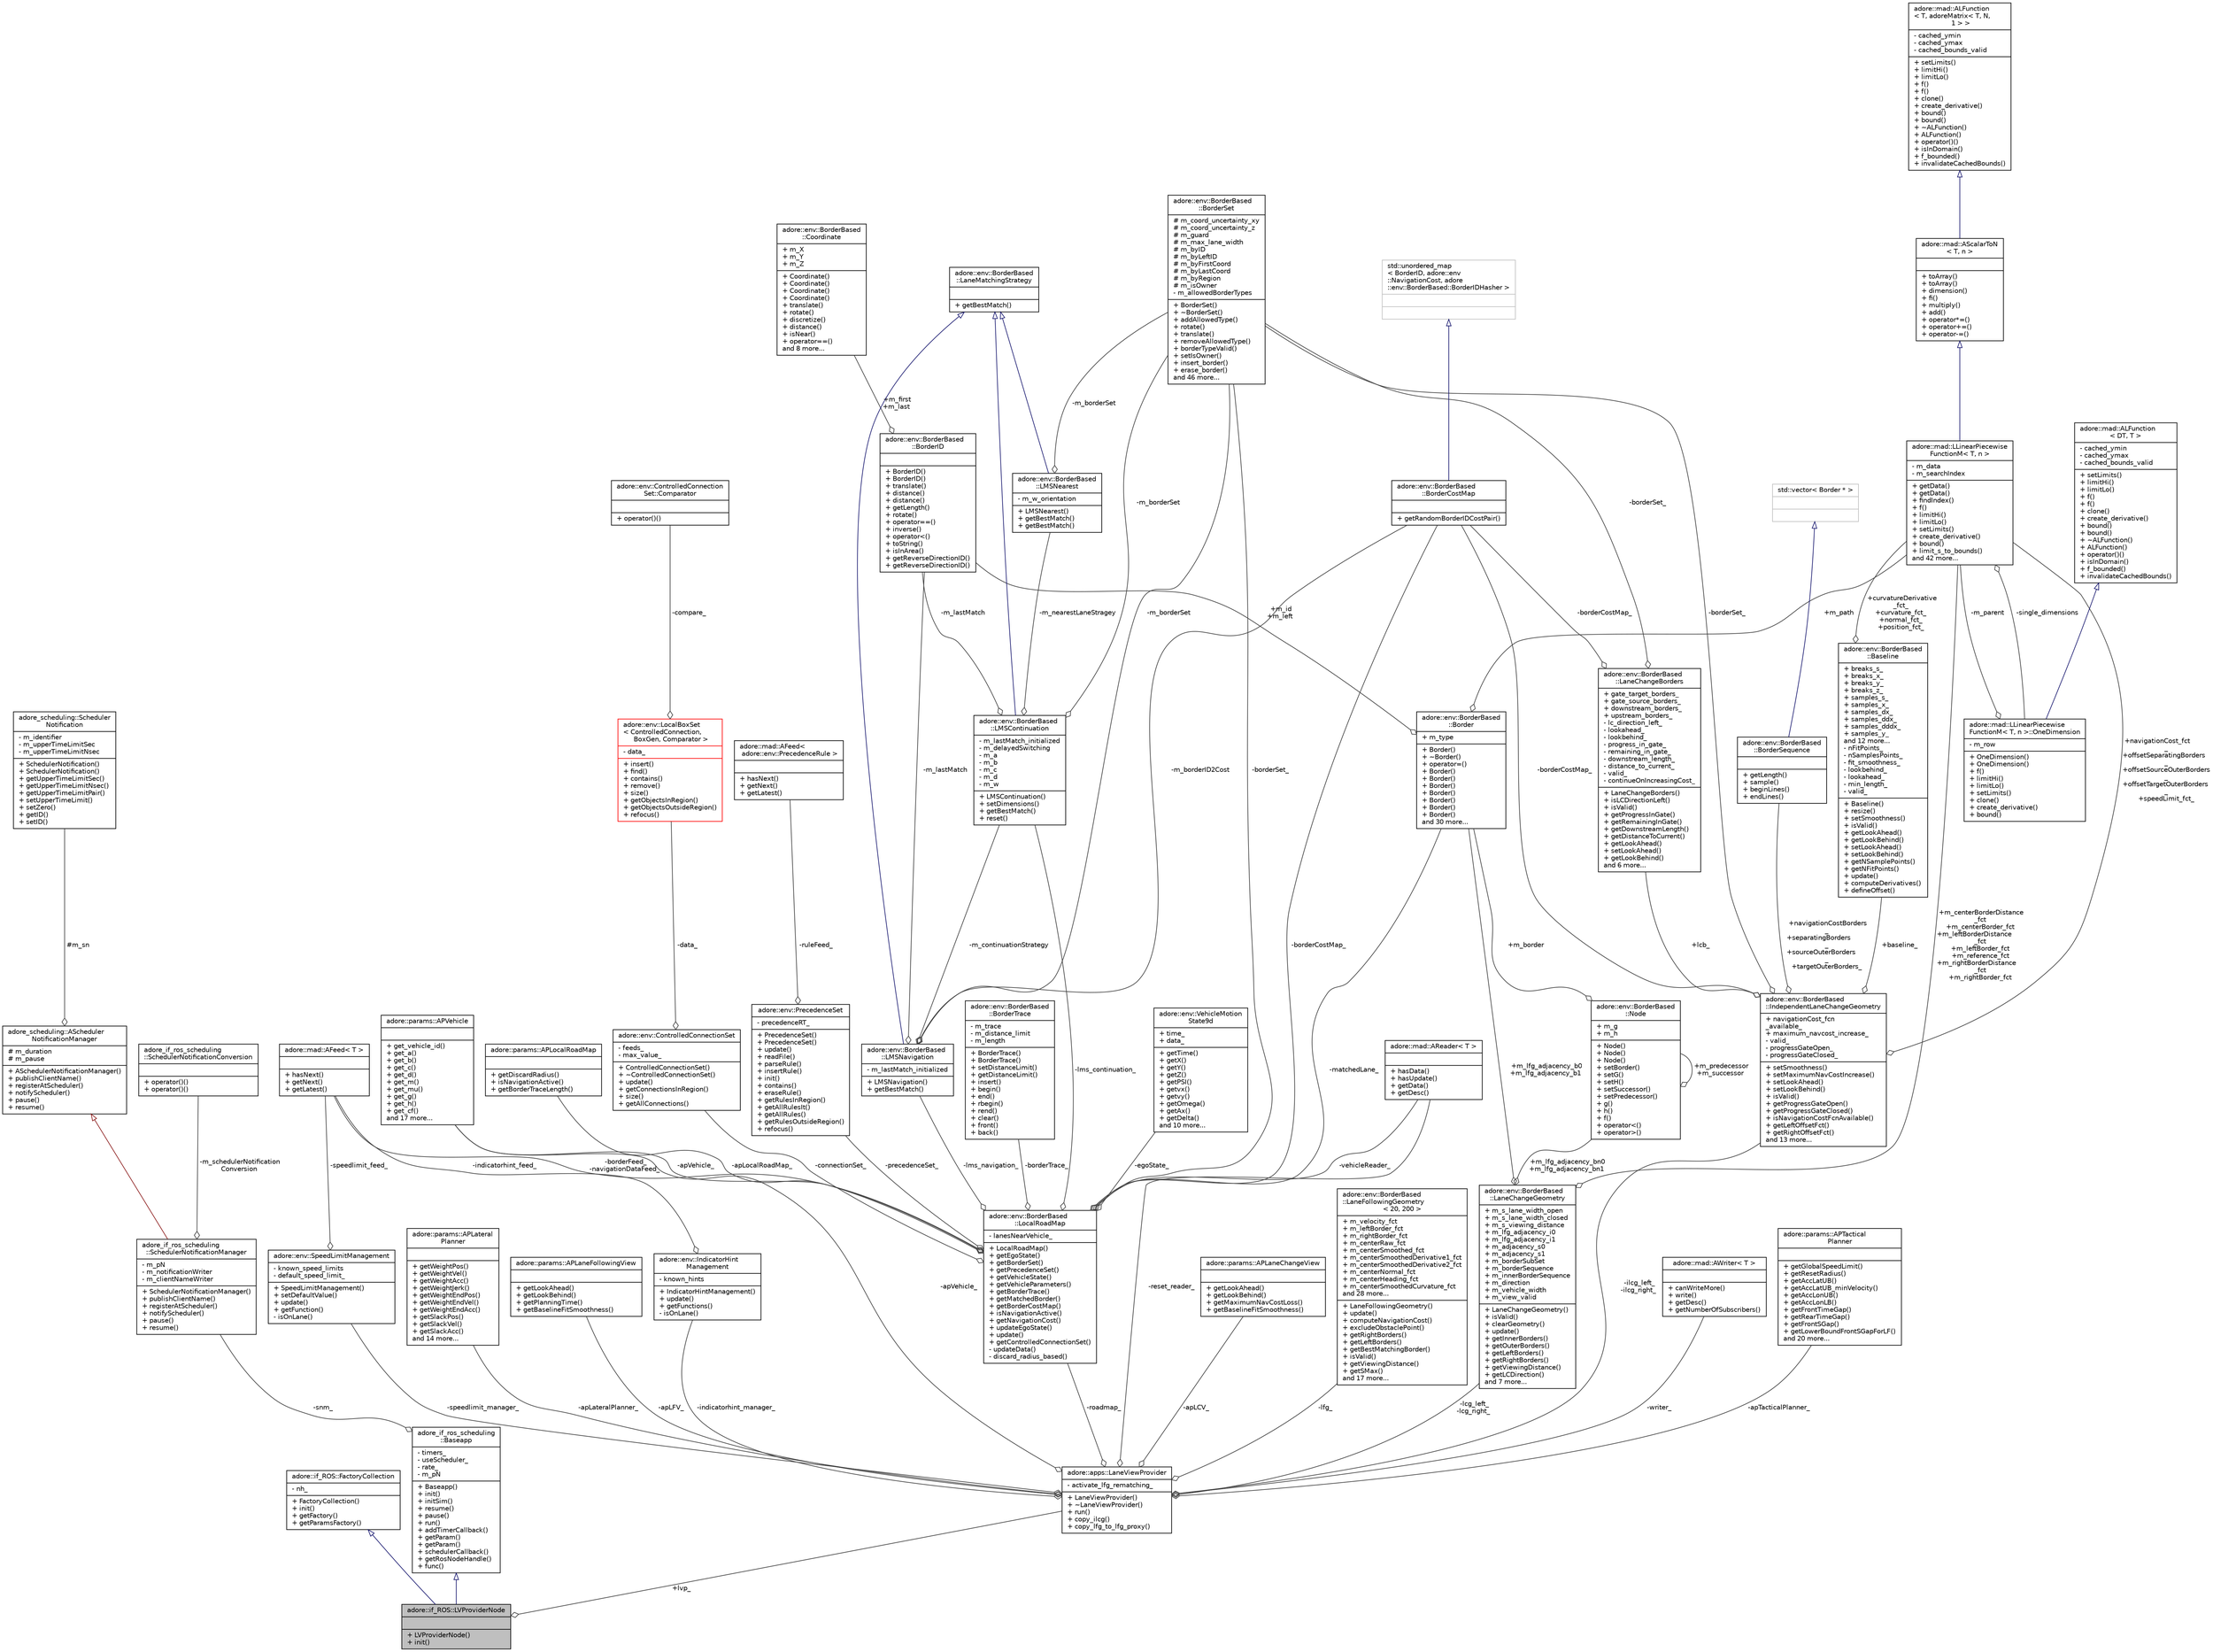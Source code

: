 digraph "adore::if_ROS::LVProviderNode"
{
 // LATEX_PDF_SIZE
  edge [fontname="Helvetica",fontsize="10",labelfontname="Helvetica",labelfontsize="10"];
  node [fontname="Helvetica",fontsize="10",shape=record];
  Node1 [label="{adore::if_ROS::LVProviderNode\n||+ LVProviderNode()\l+ init()\l}",height=0.2,width=0.4,color="black", fillcolor="grey75", style="filled", fontcolor="black",tooltip=" "];
  Node2 -> Node1 [dir="back",color="midnightblue",fontsize="10",style="solid",arrowtail="onormal",fontname="Helvetica"];
  Node2 [label="{adore::if_ROS::FactoryCollection\n|- nh_\l|+ FactoryCollection()\l+ init()\l+ getFactory()\l+ getParamsFactory()\l}",height=0.2,width=0.4,color="black", fillcolor="white", style="filled",URL="$classadore_1_1if__ROS_1_1FactoryCollection.html",tooltip=" "];
  Node3 -> Node1 [dir="back",color="midnightblue",fontsize="10",style="solid",arrowtail="onormal",fontname="Helvetica"];
  Node3 [label="{adore_if_ros_scheduling\l::Baseapp\n|- timers_\l- useScheduler_\l- rate_\l- m_pN\l|+ Baseapp()\l+ init()\l+ initSim()\l+ resume()\l+ pause()\l+ run()\l+ addTimerCallback()\l+ getParam()\l+ getParam()\l+ schedulerCallback()\l+ getRosNodeHandle()\l+ func()\l}",height=0.2,width=0.4,color="black", fillcolor="white", style="filled",URL="$classadore__if__ros__scheduling_1_1Baseapp.html",tooltip=" "];
  Node4 -> Node3 [color="grey25",fontsize="10",style="solid",label=" -snm_" ,arrowhead="odiamond",fontname="Helvetica"];
  Node4 [label="{adore_if_ros_scheduling\l::SchedulerNotificationManager\n|- m_pN\l- m_notificationWriter\l- m_clientNameWriter\l|+ SchedulerNotificationManager()\l+ publishClientName()\l+ registerAtScheduler()\l+ notifyScheduler()\l+ pause()\l+ resume()\l}",height=0.2,width=0.4,color="black", fillcolor="white", style="filled",URL="$classadore__if__ros__scheduling_1_1SchedulerNotificationManager.html",tooltip=" "];
  Node5 -> Node4 [dir="back",color="firebrick4",fontsize="10",style="solid",arrowtail="onormal",fontname="Helvetica"];
  Node5 [label="{adore_scheduling::AScheduler\lNotificationManager\n|# m_duration\l# m_pause\l|+ ASchedulerNotificationManager()\l+ publishClientName()\l+ registerAtScheduler()\l+ notifyScheduler()\l+ pause()\l+ resume()\l}",height=0.2,width=0.4,color="black", fillcolor="white", style="filled",URL="$classadore__scheduling_1_1ASchedulerNotificationManager.html",tooltip=" "];
  Node6 -> Node5 [color="grey25",fontsize="10",style="solid",label=" #m_sn" ,arrowhead="odiamond",fontname="Helvetica"];
  Node6 [label="{adore_scheduling::Scheduler\lNotification\n|- m_identifier\l- m_upperTimeLimitSec\l- m_upperTimeLimitNsec\l|+ SchedulerNotification()\l+ SchedulerNotification()\l+ getUpperTimeLimitSec()\l+ getUpperTimeLimitNsec()\l+ getUpperTimeLimitPair()\l+ setUpperTimeLimit()\l+ setZero()\l+ getID()\l+ setID()\l}",height=0.2,width=0.4,color="black", fillcolor="white", style="filled",URL="$classadore__scheduling_1_1SchedulerNotification.html",tooltip=" "];
  Node7 -> Node4 [color="grey25",fontsize="10",style="solid",label=" -m_schedulerNotification\lConversion" ,arrowhead="odiamond",fontname="Helvetica"];
  Node7 [label="{adore_if_ros_scheduling\l::SchedulerNotificationConversion\n||+ operator()()\l+ operator()()\l}",height=0.2,width=0.4,color="black", fillcolor="white", style="filled",URL="$classadore__if__ros__scheduling_1_1SchedulerNotificationConversion.html",tooltip=" "];
  Node8 -> Node1 [color="grey25",fontsize="10",style="solid",label=" +lvp_" ,arrowhead="odiamond",fontname="Helvetica"];
  Node8 [label="{adore::apps::LaneViewProvider\n|- activate_lfg_rematching_\l|+ LaneViewProvider()\l+ ~LaneViewProvider()\l+ run()\l+ copy_ilcg()\l+ copy_lfg_to_lfg_proxy()\l}",height=0.2,width=0.4,color="black", fillcolor="white", style="filled",URL="$classadore_1_1apps_1_1LaneViewProvider.html",tooltip="A node which computes lanefollowing and lanechange geometry and provides the results to subsequent mo..."];
  Node9 -> Node8 [color="grey25",fontsize="10",style="solid",label=" -reset_reader_" ,arrowhead="odiamond",fontname="Helvetica"];
  Node9 [label="{adore::mad::AReader\< T \>\n||+ hasData()\l+ hasUpdate()\l+ getData()\l+ getDesc()\l}",height=0.2,width=0.4,color="black", fillcolor="white", style="filled",URL="$classadore_1_1mad_1_1AReader.html",tooltip=" "];
  Node10 -> Node8 [color="grey25",fontsize="10",style="solid",label=" -apVehicle_" ,arrowhead="odiamond",fontname="Helvetica"];
  Node10 [label="{adore::params::APVehicle\n||+ get_vehicle_id()\l+ get_a()\l+ get_b()\l+ get_c()\l+ get_d()\l+ get_m()\l+ get_mu()\l+ get_g()\l+ get_h()\l+ get_cf()\land 17 more...\l}",height=0.2,width=0.4,color="black", fillcolor="white", style="filled",URL="$classadore_1_1params_1_1APVehicle.html",tooltip="abstract class for vehicle configuration related paremeters"];
  Node11 -> Node8 [color="grey25",fontsize="10",style="solid",label=" -writer_" ,arrowhead="odiamond",fontname="Helvetica"];
  Node11 [label="{adore::mad::AWriter\< T \>\n||+ canWriteMore()\l+ write()\l+ getDesc()\l+ getNumberOfSubscribers()\l}",height=0.2,width=0.4,color="black", fillcolor="white", style="filled",URL="$classadore_1_1mad_1_1AWriter.html",tooltip=" "];
  Node12 -> Node8 [color="grey25",fontsize="10",style="solid",label=" -apTacticalPlanner_" ,arrowhead="odiamond",fontname="Helvetica"];
  Node12 [label="{adore::params::APTactical\lPlanner\n||+ getGlobalSpeedLimit()\l+ getResetRadius()\l+ getAccLatUB()\l+ getAccLatUB_minVelocity()\l+ getAccLonUB()\l+ getAccLonLB()\l+ getFrontTimeGap()\l+ getRearTimeGap()\l+ getFrontSGap()\l+ getLowerBoundFrontSGapForLF()\land 20 more...\l}",height=0.2,width=0.4,color="black", fillcolor="white", style="filled",URL="$classadore_1_1params_1_1APTacticalPlanner.html",tooltip="abstract classs containing parameters to configure aspects and constraints of the tactical planner"];
  Node13 -> Node8 [color="grey25",fontsize="10",style="solid",label=" -speedlimit_manager_" ,arrowhead="odiamond",fontname="Helvetica"];
  Node13 [label="{adore::env::SpeedLimitManagement\n|- known_speed_limits\l- default_speed_limit_\l|+ SpeedLimitManagement()\l+ setDefaultValue()\l+ update()\l+ getFunction()\l- isOnLane()\l}",height=0.2,width=0.4,color="black", fillcolor="white", style="filled",URL="$classadore_1_1env_1_1SpeedLimitManagement.html",tooltip="automatically manage speed limit information based on current vehicle position"];
  Node14 -> Node13 [color="grey25",fontsize="10",style="solid",label=" -speedlimit_feed_" ,arrowhead="odiamond",fontname="Helvetica"];
  Node14 [label="{adore::mad::AFeed\< T \>\n||+ hasNext()\l+ getNext()\l+ getLatest()\l}",height=0.2,width=0.4,color="black", fillcolor="white", style="filled",URL="$classadore_1_1mad_1_1AFeed.html",tooltip=" "];
  Node15 -> Node8 [color="grey25",fontsize="10",style="solid",label=" -apLateralPlanner_" ,arrowhead="odiamond",fontname="Helvetica"];
  Node15 [label="{adore::params::APLateral\lPlanner\n||+ getWeightPos()\l+ getWeightVel()\l+ getWeightAcc()\l+ getWeightJerk()\l+ getWeightEndPos()\l+ getWeightEndVel()\l+ getWeightEndAcc()\l+ getSlackPos()\l+ getSlackVel()\l+ getSlackAcc()\land 14 more...\l}",height=0.2,width=0.4,color="black", fillcolor="white", style="filled",URL="$classadore_1_1params_1_1APLateralPlanner.html",tooltip="abstract class containing parameters related to configuring the lateral planner"];
  Node16 -> Node8 [color="grey25",fontsize="10",style="solid",label=" -apLFV_" ,arrowhead="odiamond",fontname="Helvetica"];
  Node16 [label="{adore::params::APLaneFollowingView\n||+ getLookAhead()\l+ getLookBehind()\l+ getPlanningTime()\l+ getBaselineFitSmoothness()\l}",height=0.2,width=0.4,color="black", fillcolor="white", style="filled",URL="$classadore_1_1params_1_1APLaneFollowingView.html",tooltip="abstract class containing parameters for a lane following view"];
  Node17 -> Node8 [color="grey25",fontsize="10",style="solid",label=" -lcg_left_\n-lcg_right_" ,arrowhead="odiamond",fontname="Helvetica"];
  Node17 [label="{adore::env::BorderBased\l::LaneChangeGeometry\n|+ m_s_lane_width_open\l+ m_s_lane_width_closed\l+ m_s_viewing_distance\l+ m_lfg_adjacency_i0\l+ m_lfg_adjacency_i1\l+ m_adjacency_s0\l+ m_adjacency_s1\l+ m_borderSubSet\l+ m_borderSequence\l+ m_innerBorderSequence\l+ m_direction\l+ m_vehicle_width\l+ m_view_valid\l|+ LaneChangeGeometry()\l+ isValid()\l+ clearGeometry()\l+ update()\l+ getInnerBorders()\l+ getOuterBorders()\l+ getLeftBorders()\l+ getRightBorders()\l+ getViewingDistance()\l+ getLCDirection()\land 7 more...\l}",height=0.2,width=0.4,color="black", fillcolor="white", style="filled",URL="$classadore_1_1env_1_1BorderBased_1_1LaneChangeGeometry.html",tooltip="A class with a geometry description of a lane next to the current lane."];
  Node18 -> Node17 [color="grey25",fontsize="10",style="solid",label=" +m_lfg_adjacency_bn0\n+m_lfg_adjacency_bn1" ,arrowhead="odiamond",fontname="Helvetica"];
  Node18 [label="{adore::env::BorderBased\l::Node\n|+ m_g\l+ m_h\l|+ Node()\l+ Node()\l+ Node()\l+ setBorder()\l+ setG()\l+ setH()\l+ setSuccessor()\l+ setPredecessor()\l+ g()\l+ h()\l+ f()\l+ operator\<()\l+ operator\>()\l}",height=0.2,width=0.4,color="black", fillcolor="white", style="filled",URL="$structadore_1_1env_1_1BorderBased_1_1Node.html",tooltip=" "];
  Node18 -> Node18 [color="grey25",fontsize="10",style="solid",label=" +m_predecessor\n+m_successor" ,arrowhead="odiamond",fontname="Helvetica"];
  Node19 -> Node18 [color="grey25",fontsize="10",style="solid",label=" +m_border" ,arrowhead="odiamond",fontname="Helvetica"];
  Node19 [label="{adore::env::BorderBased\l::Border\n|+ m_type\l|+ Border()\l+ ~Border()\l+ operator=()\l+ Border()\l+ Border()\l+ Border()\l+ Border()\l+ Border()\l+ Border()\l+ Border()\land 30 more...\l}",height=0.2,width=0.4,color="black", fillcolor="white", style="filled",URL="$structadore_1_1env_1_1BorderBased_1_1Border.html",tooltip="The border struct contains data of the smallest."];
  Node20 -> Node19 [color="grey25",fontsize="10",style="solid",label=" +m_path" ,arrowhead="odiamond",fontname="Helvetica"];
  Node20 [label="{adore::mad::LLinearPiecewise\lFunctionM\< T, n \>\n|- m_data\l- m_searchIndex\l|+ getData()\l+ getData()\l+ findIndex()\l+ f()\l+ limitHi()\l+ limitLo()\l+ setLimits()\l+ create_derivative()\l+ bound()\l+ limit_s_to_bounds()\land 42 more...\l}",height=0.2,width=0.4,color="black", fillcolor="white", style="filled",URL="$classadore_1_1mad_1_1LLinearPiecewiseFunctionM.html",tooltip=" "];
  Node21 -> Node20 [dir="back",color="midnightblue",fontsize="10",style="solid",arrowtail="onormal",fontname="Helvetica"];
  Node21 [label="{adore::mad::AScalarToN\l\< T, n \>\n||+ toArray()\l+ toArray()\l+ dimension()\l+ fi()\l+ multiply()\l+ add()\l+ operator*=()\l+ operator+=()\l+ operator-=()\l}",height=0.2,width=0.4,color="black", fillcolor="white", style="filled",URL="$classadore_1_1mad_1_1AScalarToN.html",tooltip=" "];
  Node22 -> Node21 [dir="back",color="midnightblue",fontsize="10",style="solid",arrowtail="onormal",fontname="Helvetica"];
  Node22 [label="{adore::mad::ALFunction\l\< T, adoreMatrix\< T, N,\l 1 \> \>\n|- cached_ymin\l- cached_ymax\l- cached_bounds_valid\l|+ setLimits()\l+ limitHi()\l+ limitLo()\l+ f()\l+ f()\l+ clone()\l+ create_derivative()\l+ bound()\l+ bound()\l+ ~ALFunction()\l+ ALFunction()\l+ operator()()\l+ isInDomain()\l+ f_bounded()\l+ invalidateCachedBounds()\l}",height=0.2,width=0.4,color="black", fillcolor="white", style="filled",URL="$classadore_1_1mad_1_1ALFunction.html",tooltip=" "];
  Node23 -> Node20 [color="grey25",fontsize="10",style="solid",label=" -single_dimensions" ,arrowhead="odiamond",fontname="Helvetica"];
  Node23 [label="{adore::mad::LLinearPiecewise\lFunctionM\< T, n \>::OneDimension\n|- m_row\l|+ OneDimension()\l+ OneDimension()\l+ f()\l+ limitHi()\l+ limitLo()\l+ setLimits()\l+ clone()\l+ create_derivative()\l+ bound()\l}",height=0.2,width=0.4,color="black", fillcolor="white", style="filled",URL="$classadore_1_1mad_1_1LLinearPiecewiseFunctionM_1_1OneDimension.html",tooltip=" "];
  Node24 -> Node23 [dir="back",color="midnightblue",fontsize="10",style="solid",arrowtail="onormal",fontname="Helvetica"];
  Node24 [label="{adore::mad::ALFunction\l\< DT, T \>\n|- cached_ymin\l- cached_ymax\l- cached_bounds_valid\l|+ setLimits()\l+ limitHi()\l+ limitLo()\l+ f()\l+ f()\l+ clone()\l+ create_derivative()\l+ bound()\l+ bound()\l+ ~ALFunction()\l+ ALFunction()\l+ operator()()\l+ isInDomain()\l+ f_bounded()\l+ invalidateCachedBounds()\l}",height=0.2,width=0.4,color="black", fillcolor="white", style="filled",URL="$classadore_1_1mad_1_1ALFunction.html",tooltip=" "];
  Node20 -> Node23 [color="grey25",fontsize="10",style="solid",label=" -m_parent" ,arrowhead="odiamond",fontname="Helvetica"];
  Node25 -> Node19 [color="grey25",fontsize="10",style="solid",label=" +m_id\n+m_left" ,arrowhead="odiamond",fontname="Helvetica"];
  Node25 [label="{adore::env::BorderBased\l::BorderID\n||+ BorderID()\l+ BorderID()\l+ translate()\l+ distance()\l+ distance()\l+ getLength()\l+ rotate()\l+ operator==()\l+ inverse()\l+ operator\<()\l+ toString()\l+ isInArea()\l+ getReverseDirectionID()\l+ getReverseDirectionID()\l}",height=0.2,width=0.4,color="black", fillcolor="white", style="filled",URL="$structadore_1_1env_1_1BorderBased_1_1BorderID.html",tooltip="This struct identifies a Border by the coordinates of the starting and the end point."];
  Node26 -> Node25 [color="grey25",fontsize="10",style="solid",label=" +m_first\n+m_last" ,arrowhead="odiamond",fontname="Helvetica"];
  Node26 [label="{adore::env::BorderBased\l::Coordinate\n|+ m_X\l+ m_Y\l+ m_Z\l|+ Coordinate()\l+ Coordinate()\l+ Coordinate()\l+ Coordinate()\l+ translate()\l+ rotate()\l+ discretize()\l+ distance()\l+ isNear()\l+ operator==()\land 8 more...\l}",height=0.2,width=0.4,color="black", fillcolor="white", style="filled",URL="$structadore_1_1env_1_1BorderBased_1_1Coordinate.html",tooltip="This struct represents 3-dimensional coordines."];
  Node20 -> Node17 [color="grey25",fontsize="10",style="solid",label=" +m_centerBorderDistance\l_fct\n+m_centerBorder_fct\n+m_leftBorderDistance\l_fct\n+m_leftBorder_fct\n+m_reference_fct\n+m_rightBorderDistance\l_fct\n+m_rightBorder_fct" ,arrowhead="odiamond",fontname="Helvetica"];
  Node19 -> Node17 [color="grey25",fontsize="10",style="solid",label=" +m_lfg_adjacency_b0\n+m_lfg_adjacency_b1" ,arrowhead="odiamond",fontname="Helvetica"];
  Node27 -> Node8 [color="grey25",fontsize="10",style="solid",label=" -indicatorhint_manager_" ,arrowhead="odiamond",fontname="Helvetica"];
  Node27 [label="{adore::env::IndicatorHint\lManagement\n|- known_hints\l|+ IndicatorHintManagement()\l+ update()\l+ getFunctions()\l- isOnLane()\l}",height=0.2,width=0.4,color="black", fillcolor="white", style="filled",URL="$classadore_1_1env_1_1IndicatorHintManagement.html",tooltip="automatically manage indicator hints based on current vehicle position"];
  Node14 -> Node27 [color="grey25",fontsize="10",style="solid",label=" -indicatorhint_feed_" ,arrowhead="odiamond",fontname="Helvetica"];
  Node28 -> Node8 [color="grey25",fontsize="10",style="solid",label=" -roadmap_" ,arrowhead="odiamond",fontname="Helvetica"];
  Node28 [label="{adore::env::BorderBased\l::LocalRoadMap\n|- lanesNearVehicle_\l|+ LocalRoadMap()\l+ getEgoState()\l+ getBorderSet()\l+ getPrecedenceSet()\l+ getVehicleState()\l+ getVehicleParameters()\l+ getBorderTrace()\l+ getMatchedBorder()\l+ getBorderCostMap()\l+ isNavigationActive()\l+ getNavigationCost()\l+ updateEgoState()\l+ update()\l+ getControlledConnectionSet()\l- updateData()\l- discard_radius_based()\l}",height=0.2,width=0.4,color="black", fillcolor="white", style="filled",URL="$classadore_1_1env_1_1BorderBased_1_1LocalRoadMap.html",tooltip=" "];
  Node29 -> Node28 [color="grey25",fontsize="10",style="solid",label=" -borderTrace_" ,arrowhead="odiamond",fontname="Helvetica"];
  Node29 [label="{adore::env::BorderBased\l::BorderTrace\n|- m_trace\l- m_distance_limit\l- m_length\l|+ BorderTrace()\l+ BorderTrace()\l+ setDistanceLimit()\l+ getDistanceLimit()\l+ insert()\l+ begin()\l+ end()\l+ rbegin()\l+ rend()\l+ clear()\l+ front()\l+ back()\l}",height=0.2,width=0.4,color="black", fillcolor="white", style="filled",URL="$classadore_1_1env_1_1BorderBased_1_1BorderTrace.html",tooltip=" "];
  Node9 -> Node28 [color="grey25",fontsize="10",style="solid",label=" -vehicleReader_" ,arrowhead="odiamond",fontname="Helvetica"];
  Node30 -> Node28 [color="grey25",fontsize="10",style="solid",label=" -egoState_" ,arrowhead="odiamond",fontname="Helvetica"];
  Node30 [label="{adore::env::VehicleMotion\lState9d\n|+ time_\l+ data_\l|+ getTime()\l+ getX()\l+ getY()\l+ getZ()\l+ getPSI()\l+ getvx()\l+ getvy()\l+ getOmega()\l+ getAx()\l+ getDelta()\land 10 more...\l}",height=0.2,width=0.4,color="black", fillcolor="white", style="filled",URL="$structadore_1_1env_1_1VehicleMotionState9d.html",tooltip="This struct holds the motion state of the vehicle in 9d."];
  Node31 -> Node28 [color="grey25",fontsize="10",style="solid",label=" -precedenceSet_" ,arrowhead="odiamond",fontname="Helvetica"];
  Node31 [label="{adore::env::PrecedenceSet\n|- precedenceRT_\l|+ PrecedenceSet()\l+ PrecedenceSet()\l+ update()\l+ readFile()\l+ parseRule()\l+ insertRule()\l+ init()\l+ contains()\l+ eraseRule()\l+ getRulesInRegion()\l+ getAllRulesIt()\l+ getAllRules()\l+ getRulesOutsideRegion()\l+ refocus()\l}",height=0.2,width=0.4,color="black", fillcolor="white", style="filled",URL="$classadore_1_1env_1_1PrecedenceSet.html",tooltip="PrecedenceSet contains PrecedenceRules, indexed by the area they affect."];
  Node32 -> Node31 [color="grey25",fontsize="10",style="solid",label=" -ruleFeed_" ,arrowhead="odiamond",fontname="Helvetica"];
  Node32 [label="{adore::mad::AFeed\<\l adore::env::PrecedenceRule \>\n||+ hasNext()\l+ getNext()\l+ getLatest()\l}",height=0.2,width=0.4,color="black", fillcolor="white", style="filled",URL="$classadore_1_1mad_1_1AFeed.html",tooltip=" "];
  Node33 -> Node28 [color="grey25",fontsize="10",style="solid",label=" -borderSet_" ,arrowhead="odiamond",fontname="Helvetica"];
  Node33 [label="{adore::env::BorderBased\l::BorderSet\n|# m_coord_uncertainty_xy\l# m_coord_uncertainty_z\l# m_guard\l# m_max_lane_width\l# m_byID\l# m_byLeftID\l# m_byFirstCoord\l# m_byLastCoord\l# m_byRegion\l# m_isOwner\l- m_allowedBorderTypes\l|+ BorderSet()\l+ ~BorderSet()\l+ addAllowedType()\l+ rotate()\l+ translate()\l+ removeAllowedType()\l+ borderTypeValid()\l+ setIsOwner()\l+ insert_border()\l+ erase_border()\land 46 more...\l}",height=0.2,width=0.4,color="black", fillcolor="white", style="filled",URL="$classadore_1_1env_1_1BorderBased_1_1BorderSet.html",tooltip="efficiently store borders in boost R-tree"];
  Node10 -> Node28 [color="grey25",fontsize="10",style="solid",label=" -apVehicle_" ,arrowhead="odiamond",fontname="Helvetica"];
  Node34 -> Node28 [color="grey25",fontsize="10",style="solid",label=" -borderCostMap_" ,arrowhead="odiamond",fontname="Helvetica"];
  Node34 [label="{adore::env::BorderBased\l::BorderCostMap\n||+ getRandomBorderIDCostPair()\l}",height=0.2,width=0.4,color="black", fillcolor="white", style="filled",URL="$classadore_1_1env_1_1BorderBased_1_1BorderCostMap.html",tooltip=" "];
  Node35 -> Node34 [dir="back",color="midnightblue",fontsize="10",style="solid",arrowtail="onormal",fontname="Helvetica"];
  Node35 [label="{std::unordered_map\l\< BorderID, adore::env\l::NavigationCost, adore\l::env::BorderBased::BorderIDHasher \>\n||}",height=0.2,width=0.4,color="grey75", fillcolor="white", style="filled",tooltip=" "];
  Node14 -> Node28 [color="grey25",fontsize="10",style="solid",label=" -borderFeed_\n-navigationDataFeed_" ,arrowhead="odiamond",fontname="Helvetica"];
  Node36 -> Node28 [color="grey25",fontsize="10",style="solid",label=" -lms_continuation_" ,arrowhead="odiamond",fontname="Helvetica"];
  Node36 [label="{adore::env::BorderBased\l::LMSContinuation\n|- m_lastMatch_initialized\l- m_delayedSwitching\l- m_a\l- m_b\l- m_c\l- m_d\l- m_w\l|+ LMSContinuation()\l+ setDimensions()\l+ getBestMatch()\l+ reset()\l}",height=0.2,width=0.4,color="black", fillcolor="white", style="filled",URL="$classadore_1_1env_1_1BorderBased_1_1LMSContinuation.html",tooltip=" "];
  Node37 -> Node36 [dir="back",color="midnightblue",fontsize="10",style="solid",arrowtail="onormal",fontname="Helvetica"];
  Node37 [label="{adore::env::BorderBased\l::LaneMatchingStrategy\n||+ getBestMatch()\l}",height=0.2,width=0.4,color="black", fillcolor="white", style="filled",URL="$classadore_1_1env_1_1BorderBased_1_1LaneMatchingStrategy.html",tooltip=" "];
  Node33 -> Node36 [color="grey25",fontsize="10",style="solid",label=" -m_borderSet" ,arrowhead="odiamond",fontname="Helvetica"];
  Node25 -> Node36 [color="grey25",fontsize="10",style="solid",label=" -m_lastMatch" ,arrowhead="odiamond",fontname="Helvetica"];
  Node38 -> Node36 [color="grey25",fontsize="10",style="solid",label=" -m_nearestLaneStragey" ,arrowhead="odiamond",fontname="Helvetica"];
  Node38 [label="{adore::env::BorderBased\l::LMSNearest\n|- m_w_orientation\l|+ LMSNearest()\l+ getBestMatch()\l+ getBestMatch()\l}",height=0.2,width=0.4,color="black", fillcolor="white", style="filled",URL="$classadore_1_1env_1_1BorderBased_1_1LMSNearest.html",tooltip=" "];
  Node37 -> Node38 [dir="back",color="midnightblue",fontsize="10",style="solid",arrowtail="onormal",fontname="Helvetica"];
  Node33 -> Node38 [color="grey25",fontsize="10",style="solid",label=" -m_borderSet" ,arrowhead="odiamond",fontname="Helvetica"];
  Node19 -> Node28 [color="grey25",fontsize="10",style="solid",label=" -matchedLane_" ,arrowhead="odiamond",fontname="Helvetica"];
  Node39 -> Node28 [color="grey25",fontsize="10",style="solid",label=" -connectionSet_" ,arrowhead="odiamond",fontname="Helvetica"];
  Node39 [label="{adore::env::ControlledConnectionSet\n|- feeds_\l- max_value_\l|+ ControlledConnectionSet()\l+ ~ControlledConnectionSet()\l+ update()\l+ getConnectionsInRegion()\l+ size()\l+ getAllConnections()\l}",height=0.2,width=0.4,color="black", fillcolor="white", style="filled",URL="$classadore_1_1env_1_1ControlledConnectionSet.html",tooltip=" "];
  Node40 -> Node39 [color="grey25",fontsize="10",style="solid",label=" -data_" ,arrowhead="odiamond",fontname="Helvetica"];
  Node40 [label="{adore::env::LocalBoxSet\l\< ControlledConnection,\l BoxGen, Comparator \>\n|- data_\l|+ insert()\l+ find()\l+ contains()\l+ remove()\l+ size()\l+ getObjectsInRegion()\l+ getObjectsOutsideRegion()\l+ refocus()\l}",height=0.2,width=0.4,color="red", fillcolor="white", style="filled",URL="$classadore_1_1env_1_1LocalBoxSet.html",tooltip=" "];
  Node41 -> Node40 [color="grey25",fontsize="10",style="solid",label=" -compare_" ,arrowhead="odiamond",fontname="Helvetica"];
  Node41 [label="{adore::env::ControlledConnection\lSet::Comparator\n||+ operator()()\l}",height=0.2,width=0.4,color="black", fillcolor="white", style="filled",URL="$structadore_1_1env_1_1ControlledConnectionSet_1_1Comparator.html",tooltip=" "];
  Node43 -> Node28 [color="grey25",fontsize="10",style="solid",label=" -apLocalRoadMap_" ,arrowhead="odiamond",fontname="Helvetica"];
  Node43 [label="{adore::params::APLocalRoadMap\n||+ getDiscardRadius()\l+ isNavigationActive()\l+ getBorderTraceLength()\l}",height=0.2,width=0.4,color="black", fillcolor="white", style="filled",URL="$classadore_1_1params_1_1APLocalRoadMap.html",tooltip="abstract class to configure the local view of the road map"];
  Node44 -> Node28 [color="grey25",fontsize="10",style="solid",label=" -lms_navigation_" ,arrowhead="odiamond",fontname="Helvetica"];
  Node44 [label="{adore::env::BorderBased\l::LMSNavigation\n|- m_lastMatch_initialized\l|+ LMSNavigation()\l+ getBestMatch()\l}",height=0.2,width=0.4,color="black", fillcolor="white", style="filled",URL="$classadore_1_1env_1_1BorderBased_1_1LMSNavigation.html",tooltip=" "];
  Node37 -> Node44 [dir="back",color="midnightblue",fontsize="10",style="solid",arrowtail="onormal",fontname="Helvetica"];
  Node33 -> Node44 [color="grey25",fontsize="10",style="solid",label=" -m_borderSet" ,arrowhead="odiamond",fontname="Helvetica"];
  Node34 -> Node44 [color="grey25",fontsize="10",style="solid",label=" -m_borderID2Cost" ,arrowhead="odiamond",fontname="Helvetica"];
  Node36 -> Node44 [color="grey25",fontsize="10",style="solid",label=" -m_continuationStrategy" ,arrowhead="odiamond",fontname="Helvetica"];
  Node25 -> Node44 [color="grey25",fontsize="10",style="solid",label=" -m_lastMatch" ,arrowhead="odiamond",fontname="Helvetica"];
  Node45 -> Node8 [color="grey25",fontsize="10",style="solid",label=" -ilcg_left_\n-ilcg_right_" ,arrowhead="odiamond",fontname="Helvetica"];
  Node45 [label="{adore::env::BorderBased\l::IndependentLaneChangeGeometry\n|+ navigationCost_fcn\l_available_\l+ maximum_navcost_increase_\l- valid_\l- progressGateOpen_\l- progressGateClosed_\l|+ setSmoothness()\l+ setMaximumNavCostIncrease()\l+ setLookAhead()\l+ setLookBehind()\l+ isValid()\l+ getProgressGateOpen()\l+ getProgressGateClosed()\l+ isNavigationCostFcnAvailable()\l+ getLeftOffsetFct()\l+ getRightOffsetFct()\land 13 more...\l}",height=0.2,width=0.4,color="black", fillcolor="white", style="filled",URL="$classadore_1_1env_1_1BorderBased_1_1IndependentLaneChangeGeometry.html",tooltip="A class for computation of the geometric information required to perform lane changes...."];
  Node20 -> Node45 [color="grey25",fontsize="10",style="solid",label=" +navigationCost_fct\l_\n+offsetSeparatingBorders\l_\n+offsetSourceOuterBorders\l_\n+offsetTargetOuterBorders\l_\n+speedLimit_fct_" ,arrowhead="odiamond",fontname="Helvetica"];
  Node33 -> Node45 [color="grey25",fontsize="10",style="solid",label=" -borderSet_" ,arrowhead="odiamond",fontname="Helvetica"];
  Node34 -> Node45 [color="grey25",fontsize="10",style="solid",label=" -borderCostMap_" ,arrowhead="odiamond",fontname="Helvetica"];
  Node46 -> Node45 [color="grey25",fontsize="10",style="solid",label=" +lcb_" ,arrowhead="odiamond",fontname="Helvetica"];
  Node46 [label="{adore::env::BorderBased\l::LaneChangeBorders\n|+ gate_target_borders_\l+ gate_source_borders_\l+ downstream_borders_\l+ upstream_borders_\l- lc_direction_left_\l- lookahead_\l- lookbehind_\l- progress_in_gate_\l- remaining_in_gate_\l- downstream_length_\l- distance_to_current_\l- valid_\l- continueOnIncreasingCost_\l|+ LaneChangeBorders()\l+ isLCDirectionLeft()\l+ isValid()\l+ getProgressInGate()\l+ getRemainingInGate()\l+ getDownstreamLength()\l+ getDistanceToCurrent()\l+ getLookAhead()\l+ setLookAhead()\l+ getLookBehind()\land 6 more...\l}",height=0.2,width=0.4,color="black", fillcolor="white", style="filled",URL="$classadore_1_1env_1_1BorderBased_1_1LaneChangeBorders.html",tooltip="Selects Borders from BorderSet required for LaneChangeView construction."];
  Node33 -> Node46 [color="grey25",fontsize="10",style="solid",label=" -borderSet_" ,arrowhead="odiamond",fontname="Helvetica"];
  Node34 -> Node46 [color="grey25",fontsize="10",style="solid",label=" -borderCostMap_" ,arrowhead="odiamond",fontname="Helvetica"];
  Node47 -> Node45 [color="grey25",fontsize="10",style="solid",label=" +baseline_" ,arrowhead="odiamond",fontname="Helvetica"];
  Node47 [label="{adore::env::BorderBased\l::Baseline\n|+ breaks_s_\l+ breaks_x_\l+ breaks_y_\l+ breaks_z_\l+ samples_s_\l+ samples_x_\l+ samples_dx_\l+ samples_ddx_\l+ samples_dddx_\l+ samples_y_\land 12 more...\l- nFitPoints_\l- nSamplesPoints_\l- fit_smoothness_\l- lookbehind_\l- lookahead_\l- min_length_\l- valid_\l|+ Baseline()\l+ resize()\l+ setSmoothness()\l+ isValid()\l+ getLookAhead()\l+ getLookBehind()\l+ setLookAhead()\l+ setLookBehind()\l+ getNSamplePoints()\l+ getNFitPoints()\l+ update()\l+ computeDerivatives()\l+ defineOffset()\l}",height=0.2,width=0.4,color="black", fillcolor="white", style="filled",URL="$classadore_1_1env_1_1BorderBased_1_1Baseline.html",tooltip="A local, non-linear, smooth road coordinate system generated from a sequence of borders."];
  Node20 -> Node47 [color="grey25",fontsize="10",style="solid",label=" +curvatureDerivative\l_fct_\n+curvature_fct_\n+normal_fct_\n+position_fct_" ,arrowhead="odiamond",fontname="Helvetica"];
  Node48 -> Node45 [color="grey25",fontsize="10",style="solid",label=" +navigationCostBorders\l_\n+separatingBorders\l_\n+sourceOuterBorders\l_\n+targetOuterBorders_" ,arrowhead="odiamond",fontname="Helvetica"];
  Node48 [label="{adore::env::BorderBased\l::BorderSequence\n||+ getLength()\l+ sample()\l+ beginLines()\l+ endLines()\l}",height=0.2,width=0.4,color="black", fillcolor="white", style="filled",URL="$classadore_1_1env_1_1BorderBased_1_1BorderSequence.html",tooltip="A class which augments a vector of Border* with some sampling features."];
  Node49 -> Node48 [dir="back",color="midnightblue",fontsize="10",style="solid",arrowtail="onormal",fontname="Helvetica"];
  Node49 [label="{std::vector\< Border * \>\n||}",height=0.2,width=0.4,color="grey75", fillcolor="white", style="filled",tooltip=" "];
  Node50 -> Node8 [color="grey25",fontsize="10",style="solid",label=" -apLCV_" ,arrowhead="odiamond",fontname="Helvetica"];
  Node50 [label="{adore::params::APLaneChangeView\n||+ getLookAhead()\l+ getLookBehind()\l+ getMaximumNavCostLoss()\l+ getBaselineFitSmoothness()\l}",height=0.2,width=0.4,color="black", fillcolor="white", style="filled",URL="$classadore_1_1params_1_1APLaneChangeView.html",tooltip="abstract class containing parameters for a lane change view"];
  Node51 -> Node8 [color="grey25",fontsize="10",style="solid",label=" -lfg_" ,arrowhead="odiamond",fontname="Helvetica"];
  Node51 [label="{adore::env::BorderBased\l::LaneFollowingGeometry\l\< 20, 200 \>\n|+ m_velocity_fct\l+ m_leftBorder_fct\l+ m_rightBorder_fct\l+ m_centerRaw_fct\l+ m_centerSmoothed_fct\l+ m_centerSmoothedDerivative1_fct\l+ m_centerSmoothedDerivative2_fct\l+ m_centerNormal_fct\l+ m_centerHeading_fct\l+ m_centerSmoothedCurvature_fct\land 28 more...\l|+ LaneFollowingGeometry()\l+ update()\l+ computeNavigationCost()\l+ excludeObstaclePoint()\l+ getRightBorders()\l+ getLeftBorders()\l+ getBestMatchingBorder()\l+ isValid()\l+ getViewingDistance()\l+ getSMax()\land 17 more...\l}",height=0.2,width=0.4,color="black", fillcolor="white", style="filled",URL="$classadore_1_1env_1_1BorderBased_1_1LaneFollowingGeometry.html",tooltip=" "];
}
